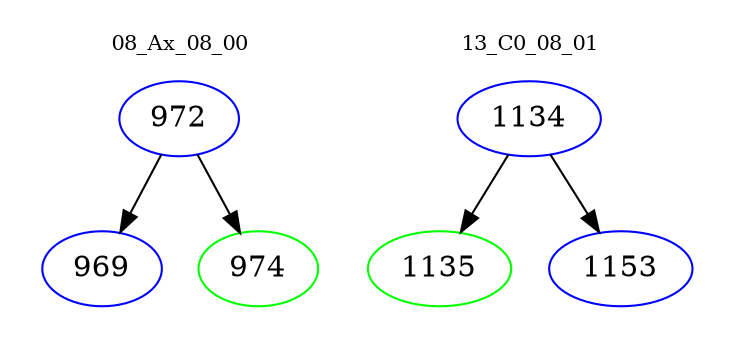 digraph{
subgraph cluster_0 {
color = white
label = "08_Ax_08_00";
fontsize=10;
T0_972 [label="972", color="blue"]
T0_972 -> T0_969 [color="black"]
T0_969 [label="969", color="blue"]
T0_972 -> T0_974 [color="black"]
T0_974 [label="974", color="green"]
}
subgraph cluster_1 {
color = white
label = "13_C0_08_01";
fontsize=10;
T1_1134 [label="1134", color="blue"]
T1_1134 -> T1_1135 [color="black"]
T1_1135 [label="1135", color="green"]
T1_1134 -> T1_1153 [color="black"]
T1_1153 [label="1153", color="blue"]
}
}
